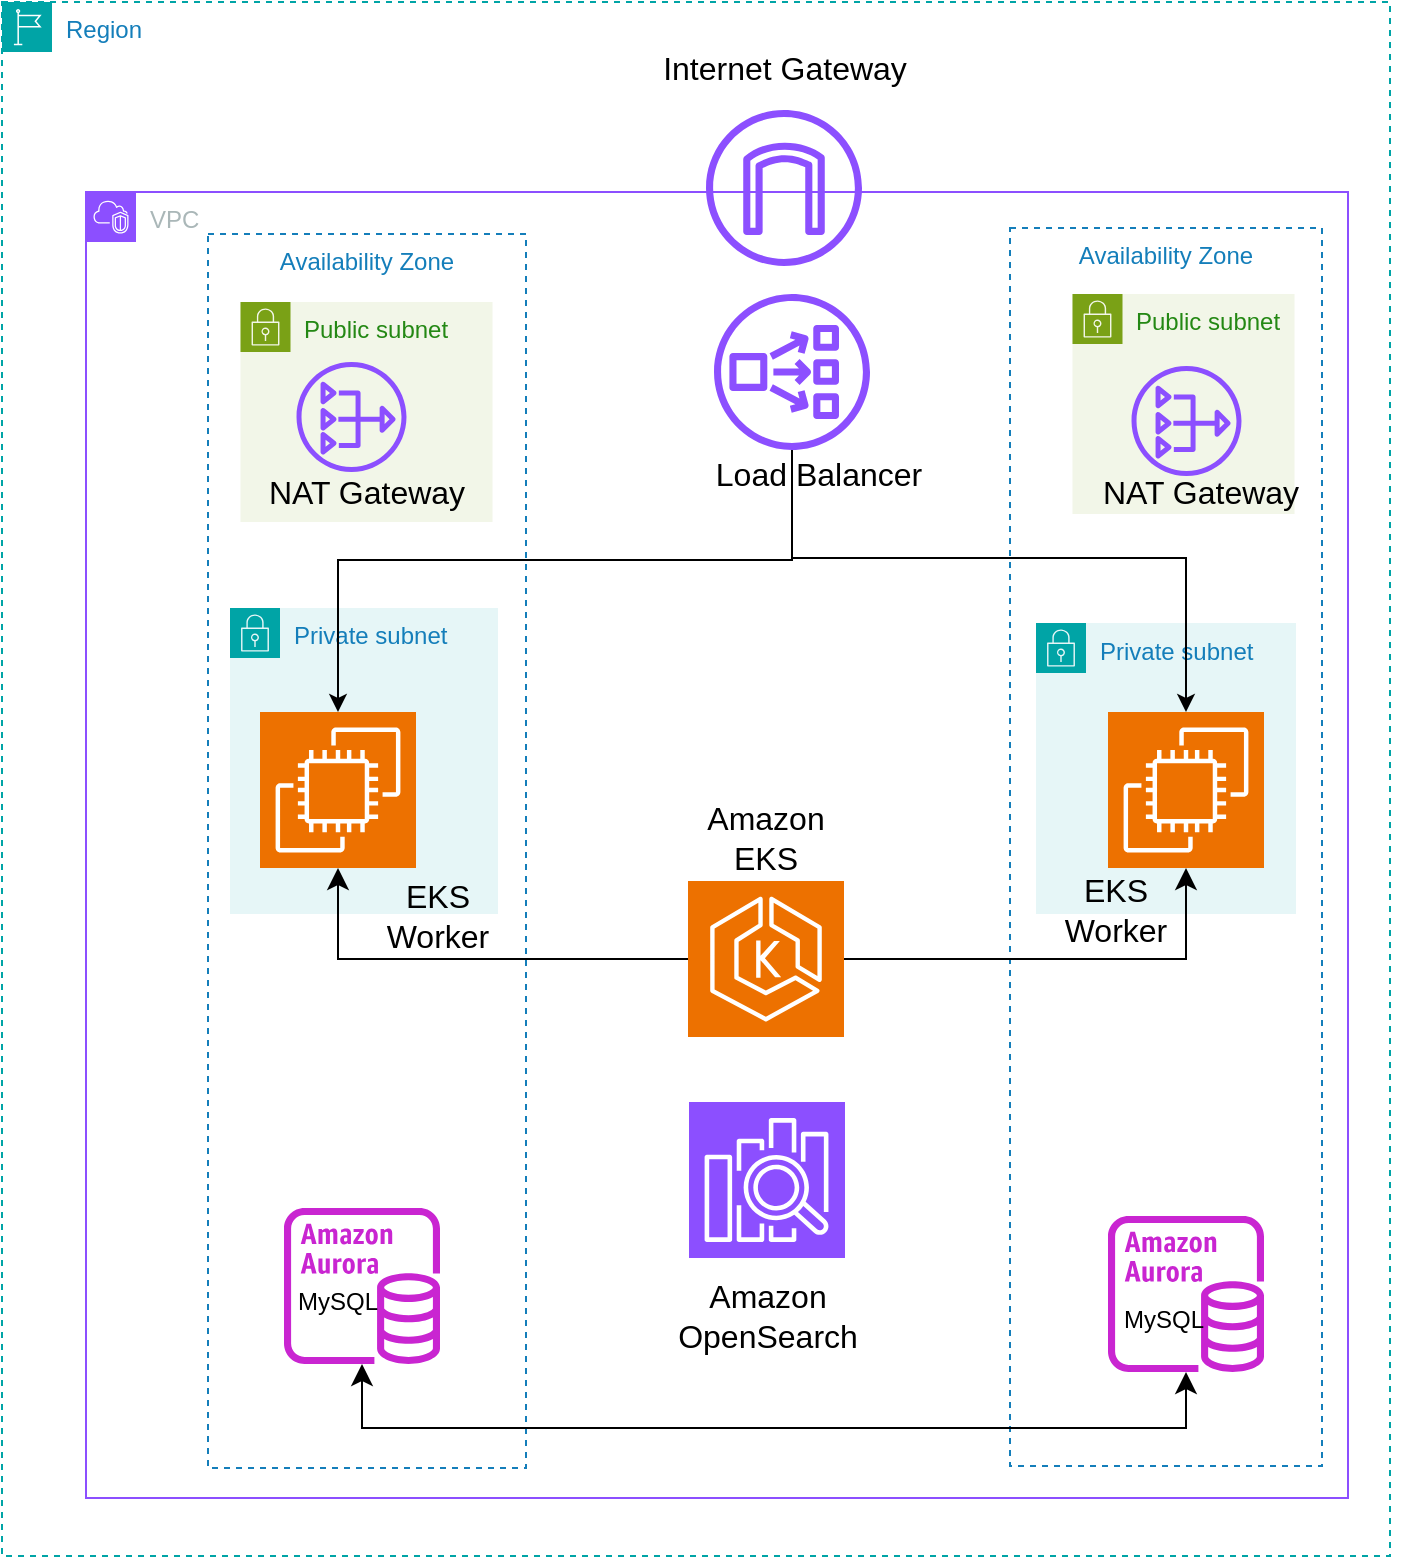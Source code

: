 <mxfile version="24.0.1" type="github">
  <diagram name="Page-1" id="wQiRSYRRvw66UvvO1vQl">
    <mxGraphModel dx="1434" dy="1169" grid="0" gridSize="10" guides="1" tooltips="1" connect="1" arrows="1" fold="1" page="0" pageScale="1" pageWidth="827" pageHeight="1169" math="0" shadow="0">
      <root>
        <mxCell id="0" />
        <mxCell id="1" parent="0" />
        <mxCell id="LCZvXdwWNyGgl8HGmZK4-23" value="Availability Zone" style="fillColor=none;strokeColor=#147EBA;dashed=1;verticalAlign=top;fontStyle=0;fontColor=#147EBA;whiteSpace=wrap;html=1;" parent="1" vertex="1">
          <mxGeometry x="724" y="-114" width="156" height="619" as="geometry" />
        </mxCell>
        <mxCell id="LCZvXdwWNyGgl8HGmZK4-22" value="Availability Zone" style="fillColor=none;strokeColor=#147EBA;dashed=1;verticalAlign=top;fontStyle=0;fontColor=#147EBA;whiteSpace=wrap;html=1;" parent="1" vertex="1">
          <mxGeometry x="323" y="-111" width="159" height="617" as="geometry" />
        </mxCell>
        <mxCell id="LCZvXdwWNyGgl8HGmZK4-93" value="Private subnet" style="points=[[0,0],[0.25,0],[0.5,0],[0.75,0],[1,0],[1,0.25],[1,0.5],[1,0.75],[1,1],[0.75,1],[0.5,1],[0.25,1],[0,1],[0,0.75],[0,0.5],[0,0.25]];outlineConnect=0;gradientColor=none;html=1;whiteSpace=wrap;fontSize=12;fontStyle=0;container=1;pointerEvents=0;collapsible=0;recursiveResize=0;shape=mxgraph.aws4.group;grIcon=mxgraph.aws4.group_security_group;grStroke=0;strokeColor=#00A4A6;fillColor=#E6F6F7;verticalAlign=top;align=left;spacingLeft=30;fontColor=#147EBA;dashed=0;" parent="1" vertex="1">
          <mxGeometry x="334" y="76" width="134" height="153" as="geometry" />
        </mxCell>
        <mxCell id="LCZvXdwWNyGgl8HGmZK4-37" value="" style="sketch=0;points=[[0,0,0],[0.25,0,0],[0.5,0,0],[0.75,0,0],[1,0,0],[0,1,0],[0.25,1,0],[0.5,1,0],[0.75,1,0],[1,1,0],[0,0.25,0],[0,0.5,0],[0,0.75,0],[1,0.25,0],[1,0.5,0],[1,0.75,0]];outlineConnect=0;fontColor=#232F3E;fillColor=#ED7100;strokeColor=#ffffff;dashed=0;verticalLabelPosition=bottom;verticalAlign=top;align=center;html=1;fontSize=12;fontStyle=0;aspect=fixed;shape=mxgraph.aws4.resourceIcon;resIcon=mxgraph.aws4.ec2;" parent="LCZvXdwWNyGgl8HGmZK4-93" vertex="1">
          <mxGeometry x="15" y="52" width="78" height="78" as="geometry" />
        </mxCell>
        <mxCell id="LCZvXdwWNyGgl8HGmZK4-94" value="Private subnet" style="points=[[0,0],[0.25,0],[0.5,0],[0.75,0],[1,0],[1,0.25],[1,0.5],[1,0.75],[1,1],[0.75,1],[0.5,1],[0.25,1],[0,1],[0,0.75],[0,0.5],[0,0.25]];outlineConnect=0;gradientColor=none;html=1;whiteSpace=wrap;fontSize=12;fontStyle=0;container=0;pointerEvents=0;collapsible=0;recursiveResize=0;shape=mxgraph.aws4.group;grIcon=mxgraph.aws4.group_security_group;grStroke=0;strokeColor=#00A4A6;fillColor=#E6F6F7;verticalAlign=top;align=left;spacingLeft=30;fontColor=#147EBA;dashed=0;" parent="1" vertex="1">
          <mxGeometry x="737" y="83.5" width="130" height="145.5" as="geometry" />
        </mxCell>
        <mxCell id="LCZvXdwWNyGgl8HGmZK4-21" value="Region" style="points=[[0,0],[0.25,0],[0.5,0],[0.75,0],[1,0],[1,0.25],[1,0.5],[1,0.75],[1,1],[0.75,1],[0.5,1],[0.25,1],[0,1],[0,0.75],[0,0.5],[0,0.25]];outlineConnect=0;gradientColor=none;html=1;whiteSpace=wrap;fontSize=12;fontStyle=0;container=0;pointerEvents=0;collapsible=0;recursiveResize=0;shape=mxgraph.aws4.group;grIcon=mxgraph.aws4.group_region;strokeColor=#00A4A6;fillColor=none;verticalAlign=top;align=left;spacingLeft=30;fontColor=#147EBA;dashed=1;" parent="1" vertex="1">
          <mxGeometry x="220" y="-227" width="694" height="777" as="geometry" />
        </mxCell>
        <mxCell id="LCZvXdwWNyGgl8HGmZK4-55" value="" style="edgeStyle=orthogonalEdgeStyle;rounded=0;orthogonalLoop=1;jettySize=auto;html=1;fontSize=12;startSize=8;endSize=8;entryX=0.5;entryY=1;entryDx=0;entryDy=0;entryPerimeter=0;" parent="1" source="LCZvXdwWNyGgl8HGmZK4-36" target="LCZvXdwWNyGgl8HGmZK4-37" edge="1">
          <mxGeometry relative="1" as="geometry">
            <mxPoint x="503" y="199" as="targetPoint" />
          </mxGeometry>
        </mxCell>
        <mxCell id="LCZvXdwWNyGgl8HGmZK4-36" value="" style="sketch=0;points=[[0,0,0],[0.25,0,0],[0.5,0,0],[0.75,0,0],[1,0,0],[0,1,0],[0.25,1,0],[0.5,1,0],[0.75,1,0],[1,1,0],[0,0.25,0],[0,0.5,0],[0,0.75,0],[1,0.25,0],[1,0.5,0],[1,0.75,0]];outlineConnect=0;fontColor=#232F3E;fillColor=#ED7100;strokeColor=#ffffff;dashed=0;verticalLabelPosition=bottom;verticalAlign=top;align=center;html=1;fontSize=12;fontStyle=0;aspect=fixed;shape=mxgraph.aws4.resourceIcon;resIcon=mxgraph.aws4.eks;" parent="1" vertex="1">
          <mxGeometry x="563" y="212.5" width="78" height="78" as="geometry" />
        </mxCell>
        <mxCell id="LCZvXdwWNyGgl8HGmZK4-38" value="" style="sketch=0;points=[[0,0,0],[0.25,0,0],[0.5,0,0],[0.75,0,0],[1,0,0],[0,1,0],[0.25,1,0],[0.5,1,0],[0.75,1,0],[1,1,0],[0,0.25,0],[0,0.5,0],[0,0.75,0],[1,0.25,0],[1,0.5,0],[1,0.75,0]];outlineConnect=0;fontColor=#232F3E;fillColor=#ED7100;strokeColor=#ffffff;dashed=0;verticalLabelPosition=bottom;verticalAlign=top;align=center;html=1;fontSize=12;fontStyle=0;aspect=fixed;shape=mxgraph.aws4.resourceIcon;resIcon=mxgraph.aws4.ec2;" parent="1" vertex="1">
          <mxGeometry x="773" y="128" width="78" height="78" as="geometry" />
        </mxCell>
        <mxCell id="LCZvXdwWNyGgl8HGmZK4-43" value="" style="sketch=0;outlineConnect=0;fontColor=#232F3E;gradientColor=none;fillColor=#C925D1;strokeColor=none;dashed=0;verticalLabelPosition=bottom;verticalAlign=top;align=center;html=1;fontSize=12;fontStyle=0;aspect=fixed;pointerEvents=1;shape=mxgraph.aws4.aurora_instance;" parent="1" vertex="1">
          <mxGeometry x="361" y="376" width="78" height="78" as="geometry" />
        </mxCell>
        <mxCell id="LCZvXdwWNyGgl8HGmZK4-46" value="" style="sketch=0;outlineConnect=0;fontColor=#232F3E;gradientColor=none;fillColor=#C925D1;strokeColor=none;dashed=0;verticalLabelPosition=bottom;verticalAlign=top;align=center;html=1;fontSize=12;fontStyle=0;aspect=fixed;pointerEvents=1;shape=mxgraph.aws4.aurora_instance;" parent="1" vertex="1">
          <mxGeometry x="773" y="380" width="78" height="78" as="geometry" />
        </mxCell>
        <mxCell id="LCZvXdwWNyGgl8HGmZK4-47" value="" style="sketch=0;points=[[0,0,0],[0.25,0,0],[0.5,0,0],[0.75,0,0],[1,0,0],[0,1,0],[0.25,1,0],[0.5,1,0],[0.75,1,0],[1,1,0],[0,0.25,0],[0,0.5,0],[0,0.75,0],[1,0.25,0],[1,0.5,0],[1,0.75,0]];outlineConnect=0;fontColor=#232F3E;fillColor=#8C4FFF;strokeColor=#ffffff;dashed=0;verticalLabelPosition=bottom;verticalAlign=top;align=center;html=1;fontSize=12;fontStyle=0;aspect=fixed;shape=mxgraph.aws4.resourceIcon;resIcon=mxgraph.aws4.elasticsearch_service;" parent="1" vertex="1">
          <mxGeometry x="563.5" y="323" width="78" height="78" as="geometry" />
        </mxCell>
        <mxCell id="LCZvXdwWNyGgl8HGmZK4-48" value="" style="sketch=0;outlineConnect=0;fontColor=#232F3E;gradientColor=none;fillColor=#8C4FFF;strokeColor=none;dashed=0;verticalLabelPosition=bottom;verticalAlign=top;align=center;html=1;fontSize=12;fontStyle=0;aspect=fixed;pointerEvents=1;shape=mxgraph.aws4.network_load_balancer;" parent="1" vertex="1">
          <mxGeometry x="576" y="-81" width="78" height="78" as="geometry" />
        </mxCell>
        <mxCell id="LCZvXdwWNyGgl8HGmZK4-56" value="" style="edgeStyle=orthogonalEdgeStyle;orthogonalLoop=1;jettySize=auto;html=1;rounded=0;fontSize=12;startSize=8;endSize=8;entryX=0.5;entryY=1;entryDx=0;entryDy=0;entryPerimeter=0;exitX=1;exitY=0.5;exitDx=0;exitDy=0;exitPerimeter=0;" parent="1" source="LCZvXdwWNyGgl8HGmZK4-36" target="LCZvXdwWNyGgl8HGmZK4-38" edge="1">
          <mxGeometry width="120" relative="1" as="geometry">
            <mxPoint x="594" y="175" as="sourcePoint" />
            <mxPoint x="714" y="175" as="targetPoint" />
          </mxGeometry>
        </mxCell>
        <mxCell id="LCZvXdwWNyGgl8HGmZK4-63" value="Amazon EKS" style="text;strokeColor=none;fillColor=none;html=1;align=center;verticalAlign=middle;whiteSpace=wrap;rounded=0;fontSize=16;" parent="1" vertex="1">
          <mxGeometry x="572" y="142" width="60" height="98" as="geometry" />
        </mxCell>
        <mxCell id="LCZvXdwWNyGgl8HGmZK4-65" value="EKS Worker" style="text;strokeColor=none;fillColor=none;html=1;align=center;verticalAlign=middle;whiteSpace=wrap;rounded=0;fontSize=16;" parent="1" vertex="1">
          <mxGeometry x="747" y="208" width="60" height="38" as="geometry" />
        </mxCell>
        <mxCell id="LCZvXdwWNyGgl8HGmZK4-69" value="" style="orthogonalLoop=1;jettySize=auto;html=1;rounded=0;fontSize=12;startSize=8;endSize=8;edgeStyle=orthogonalEdgeStyle;startArrow=classic;startFill=1;" parent="1" source="LCZvXdwWNyGgl8HGmZK4-43" target="LCZvXdwWNyGgl8HGmZK4-46" edge="1">
          <mxGeometry width="120" relative="1" as="geometry">
            <mxPoint x="390" y="388" as="sourcePoint" />
            <mxPoint x="703.001" y="631.193" as="targetPoint" />
            <Array as="points">
              <mxPoint x="400" y="486" />
              <mxPoint x="812" y="486" />
            </Array>
          </mxGeometry>
        </mxCell>
        <mxCell id="LCZvXdwWNyGgl8HGmZK4-71" value="Amazon OpenSearch" style="text;strokeColor=none;fillColor=none;html=1;align=center;verticalAlign=middle;whiteSpace=wrap;rounded=0;fontSize=16;" parent="1" vertex="1">
          <mxGeometry x="578.5" y="401" width="48" height="58" as="geometry" />
        </mxCell>
        <mxCell id="LCZvXdwWNyGgl8HGmZK4-72" value="&lt;font style=&quot;font-size: 12px;&quot;&gt;MySQL&lt;/font&gt;" style="text;strokeColor=none;fillColor=none;html=1;align=center;verticalAlign=middle;whiteSpace=wrap;rounded=0;fontSize=16;" parent="1" vertex="1">
          <mxGeometry x="358" y="406" width="60" height="30" as="geometry" />
        </mxCell>
        <mxCell id="LCZvXdwWNyGgl8HGmZK4-73" value="&lt;font style=&quot;font-size: 12px;&quot;&gt;MySQL&lt;/font&gt;" style="text;strokeColor=none;fillColor=none;html=1;align=center;verticalAlign=middle;whiteSpace=wrap;rounded=0;fontSize=16;" parent="1" vertex="1">
          <mxGeometry x="771" y="415" width="60" height="30" as="geometry" />
        </mxCell>
        <mxCell id="LCZvXdwWNyGgl8HGmZK4-74" value="Load Balancer" style="text;strokeColor=none;fillColor=none;html=1;align=center;verticalAlign=middle;whiteSpace=wrap;rounded=0;fontSize=16;" parent="1" vertex="1">
          <mxGeometry x="520" y="-6" width="217" height="30" as="geometry" />
        </mxCell>
        <mxCell id="LCZvXdwWNyGgl8HGmZK4-90" value="Public subnet" style="points=[[0,0],[0.25,0],[0.5,0],[0.75,0],[1,0],[1,0.25],[1,0.5],[1,0.75],[1,1],[0.75,1],[0.5,1],[0.25,1],[0,1],[0,0.75],[0,0.5],[0,0.25]];outlineConnect=0;gradientColor=none;html=1;whiteSpace=wrap;fontSize=12;fontStyle=0;container=1;pointerEvents=0;collapsible=0;recursiveResize=0;shape=mxgraph.aws4.group;grIcon=mxgraph.aws4.group_security_group;grStroke=0;strokeColor=#7AA116;fillColor=#F2F6E8;verticalAlign=top;align=left;spacingLeft=30;fontColor=#248814;dashed=0;" parent="1" vertex="1">
          <mxGeometry x="339.25" y="-77" width="126" height="110" as="geometry" />
        </mxCell>
        <mxCell id="LCZvXdwWNyGgl8HGmZK4-92" value="Public subnet" style="points=[[0,0],[0.25,0],[0.5,0],[0.75,0],[1,0],[1,0.25],[1,0.5],[1,0.75],[1,1],[0.75,1],[0.5,1],[0.25,1],[0,1],[0,0.75],[0,0.5],[0,0.25]];outlineConnect=0;gradientColor=none;html=1;whiteSpace=wrap;fontSize=12;fontStyle=0;container=1;pointerEvents=0;collapsible=0;recursiveResize=0;shape=mxgraph.aws4.group;grIcon=mxgraph.aws4.group_security_group;grStroke=0;strokeColor=#7AA116;fillColor=#F2F6E8;verticalAlign=top;align=left;spacingLeft=30;fontColor=#248814;dashed=0;" parent="1" vertex="1">
          <mxGeometry x="755.25" y="-81" width="111" height="110" as="geometry" />
        </mxCell>
        <mxCell id="LCZvXdwWNyGgl8HGmZK4-64" value="EKS Worker" style="text;strokeColor=none;fillColor=none;html=1;align=center;verticalAlign=middle;whiteSpace=wrap;rounded=0;fontSize=16;" parent="1" vertex="1">
          <mxGeometry x="408" y="197" width="60" height="66" as="geometry" />
        </mxCell>
        <mxCell id="LCZvXdwWNyGgl8HGmZK4-103" value="" style="sketch=0;outlineConnect=0;fontColor=#232F3E;gradientColor=none;fillColor=#8C4FFF;strokeColor=none;dashed=0;verticalLabelPosition=bottom;verticalAlign=top;align=center;html=1;fontSize=12;fontStyle=0;aspect=fixed;pointerEvents=1;shape=mxgraph.aws4.internet_gateway;" parent="1" vertex="1">
          <mxGeometry x="572" y="-173" width="78" height="78" as="geometry" />
        </mxCell>
        <mxCell id="LCZvXdwWNyGgl8HGmZK4-104" value="Internet Gateway" style="text;strokeColor=none;fillColor=none;html=1;align=center;verticalAlign=middle;whiteSpace=wrap;rounded=0;fontSize=16;" parent="1" vertex="1">
          <mxGeometry x="502.5" y="-209" width="217" height="30" as="geometry" />
        </mxCell>
        <mxCell id="LCZvXdwWNyGgl8HGmZK4-89" value="VPC" style="points=[[0,0],[0.25,0],[0.5,0],[0.75,0],[1,0],[1,0.25],[1,0.5],[1,0.75],[1,1],[0.75,1],[0.5,1],[0.25,1],[0,1],[0,0.75],[0,0.5],[0,0.25]];outlineConnect=0;gradientColor=none;html=1;whiteSpace=wrap;fontSize=12;fontStyle=0;container=0;pointerEvents=0;collapsible=0;recursiveResize=0;shape=mxgraph.aws4.group;grIcon=mxgraph.aws4.group_vpc2;strokeColor=#8C4FFF;fillColor=none;verticalAlign=top;align=left;spacingLeft=30;fontColor=#AAB7B8;dashed=0;" parent="1" vertex="1">
          <mxGeometry x="262" y="-132" width="631" height="653" as="geometry" />
        </mxCell>
        <mxCell id="LCZvXdwWNyGgl8HGmZK4-105" value="" style="sketch=0;outlineConnect=0;fontColor=#232F3E;gradientColor=none;fillColor=#8C4FFF;strokeColor=none;dashed=0;verticalLabelPosition=bottom;verticalAlign=top;align=center;html=1;fontSize=12;fontStyle=0;aspect=fixed;pointerEvents=1;shape=mxgraph.aws4.nat_gateway;" parent="1" vertex="1">
          <mxGeometry x="367.25" y="-47" width="55" height="55" as="geometry" />
        </mxCell>
        <mxCell id="LCZvXdwWNyGgl8HGmZK4-106" value="" style="sketch=0;outlineConnect=0;fontColor=#232F3E;gradientColor=none;fillColor=#8C4FFF;strokeColor=none;dashed=0;verticalLabelPosition=bottom;verticalAlign=top;align=center;html=1;fontSize=12;fontStyle=0;aspect=fixed;pointerEvents=1;shape=mxgraph.aws4.nat_gateway;" parent="1" vertex="1">
          <mxGeometry x="784.75" y="-45" width="55" height="55" as="geometry" />
        </mxCell>
        <mxCell id="LCZvXdwWNyGgl8HGmZK4-107" value="NAT Gateway" style="text;strokeColor=none;fillColor=none;html=1;align=center;verticalAlign=middle;whiteSpace=wrap;rounded=0;fontSize=16;" parent="1" vertex="1">
          <mxGeometry x="293.75" y="13" width="217" height="9" as="geometry" />
        </mxCell>
        <mxCell id="LCZvXdwWNyGgl8HGmZK4-108" value="NAT Gateway" style="text;strokeColor=none;fillColor=none;html=1;align=center;verticalAlign=middle;whiteSpace=wrap;rounded=0;fontSize=16;" parent="1" vertex="1">
          <mxGeometry x="711.25" y="13" width="217" height="9" as="geometry" />
        </mxCell>
        <mxCell id="8f--o2MPmmmghk2TIoo0-1" value="" style="endArrow=classic;html=1;rounded=0;edgeStyle=orthogonalEdgeStyle;entryX=0.5;entryY=0;entryDx=0;entryDy=0;entryPerimeter=0;" edge="1" parent="1" source="LCZvXdwWNyGgl8HGmZK4-48" target="LCZvXdwWNyGgl8HGmZK4-38">
          <mxGeometry width="50" height="50" relative="1" as="geometry">
            <mxPoint x="550" y="112" as="sourcePoint" />
            <mxPoint x="600" y="62" as="targetPoint" />
            <Array as="points">
              <mxPoint x="615" y="51" />
              <mxPoint x="812" y="51" />
            </Array>
          </mxGeometry>
        </mxCell>
        <mxCell id="8f--o2MPmmmghk2TIoo0-2" value="" style="sketch=0;points=[[0,0,0],[0.25,0,0],[0.5,0,0],[0.75,0,0],[1,0,0],[0,1,0],[0.25,1,0],[0.5,1,0],[0.75,1,0],[1,1,0],[0,0.25,0],[0,0.5,0],[0,0.75,0],[1,0.25,0],[1,0.5,0],[1,0.75,0]];outlineConnect=0;fontColor=#232F3E;fillColor=#ED7100;strokeColor=#ffffff;dashed=0;verticalLabelPosition=bottom;verticalAlign=top;align=center;html=1;fontSize=12;fontStyle=0;aspect=fixed;shape=mxgraph.aws4.resourceIcon;resIcon=mxgraph.aws4.ec2;" vertex="1" parent="1">
          <mxGeometry x="349" y="128" width="78" height="78" as="geometry" />
        </mxCell>
        <mxCell id="8f--o2MPmmmghk2TIoo0-4" value="" style="endArrow=classic;html=1;rounded=0;entryX=0.5;entryY=0;entryDx=0;entryDy=0;entryPerimeter=0;edgeStyle=orthogonalEdgeStyle;" edge="1" parent="1" source="LCZvXdwWNyGgl8HGmZK4-48" target="8f--o2MPmmmghk2TIoo0-2">
          <mxGeometry width="50" height="50" relative="1" as="geometry">
            <mxPoint x="550" y="89" as="sourcePoint" />
            <mxPoint x="600" y="39" as="targetPoint" />
            <Array as="points">
              <mxPoint x="615" y="52" />
              <mxPoint x="388" y="52" />
            </Array>
          </mxGeometry>
        </mxCell>
      </root>
    </mxGraphModel>
  </diagram>
</mxfile>
